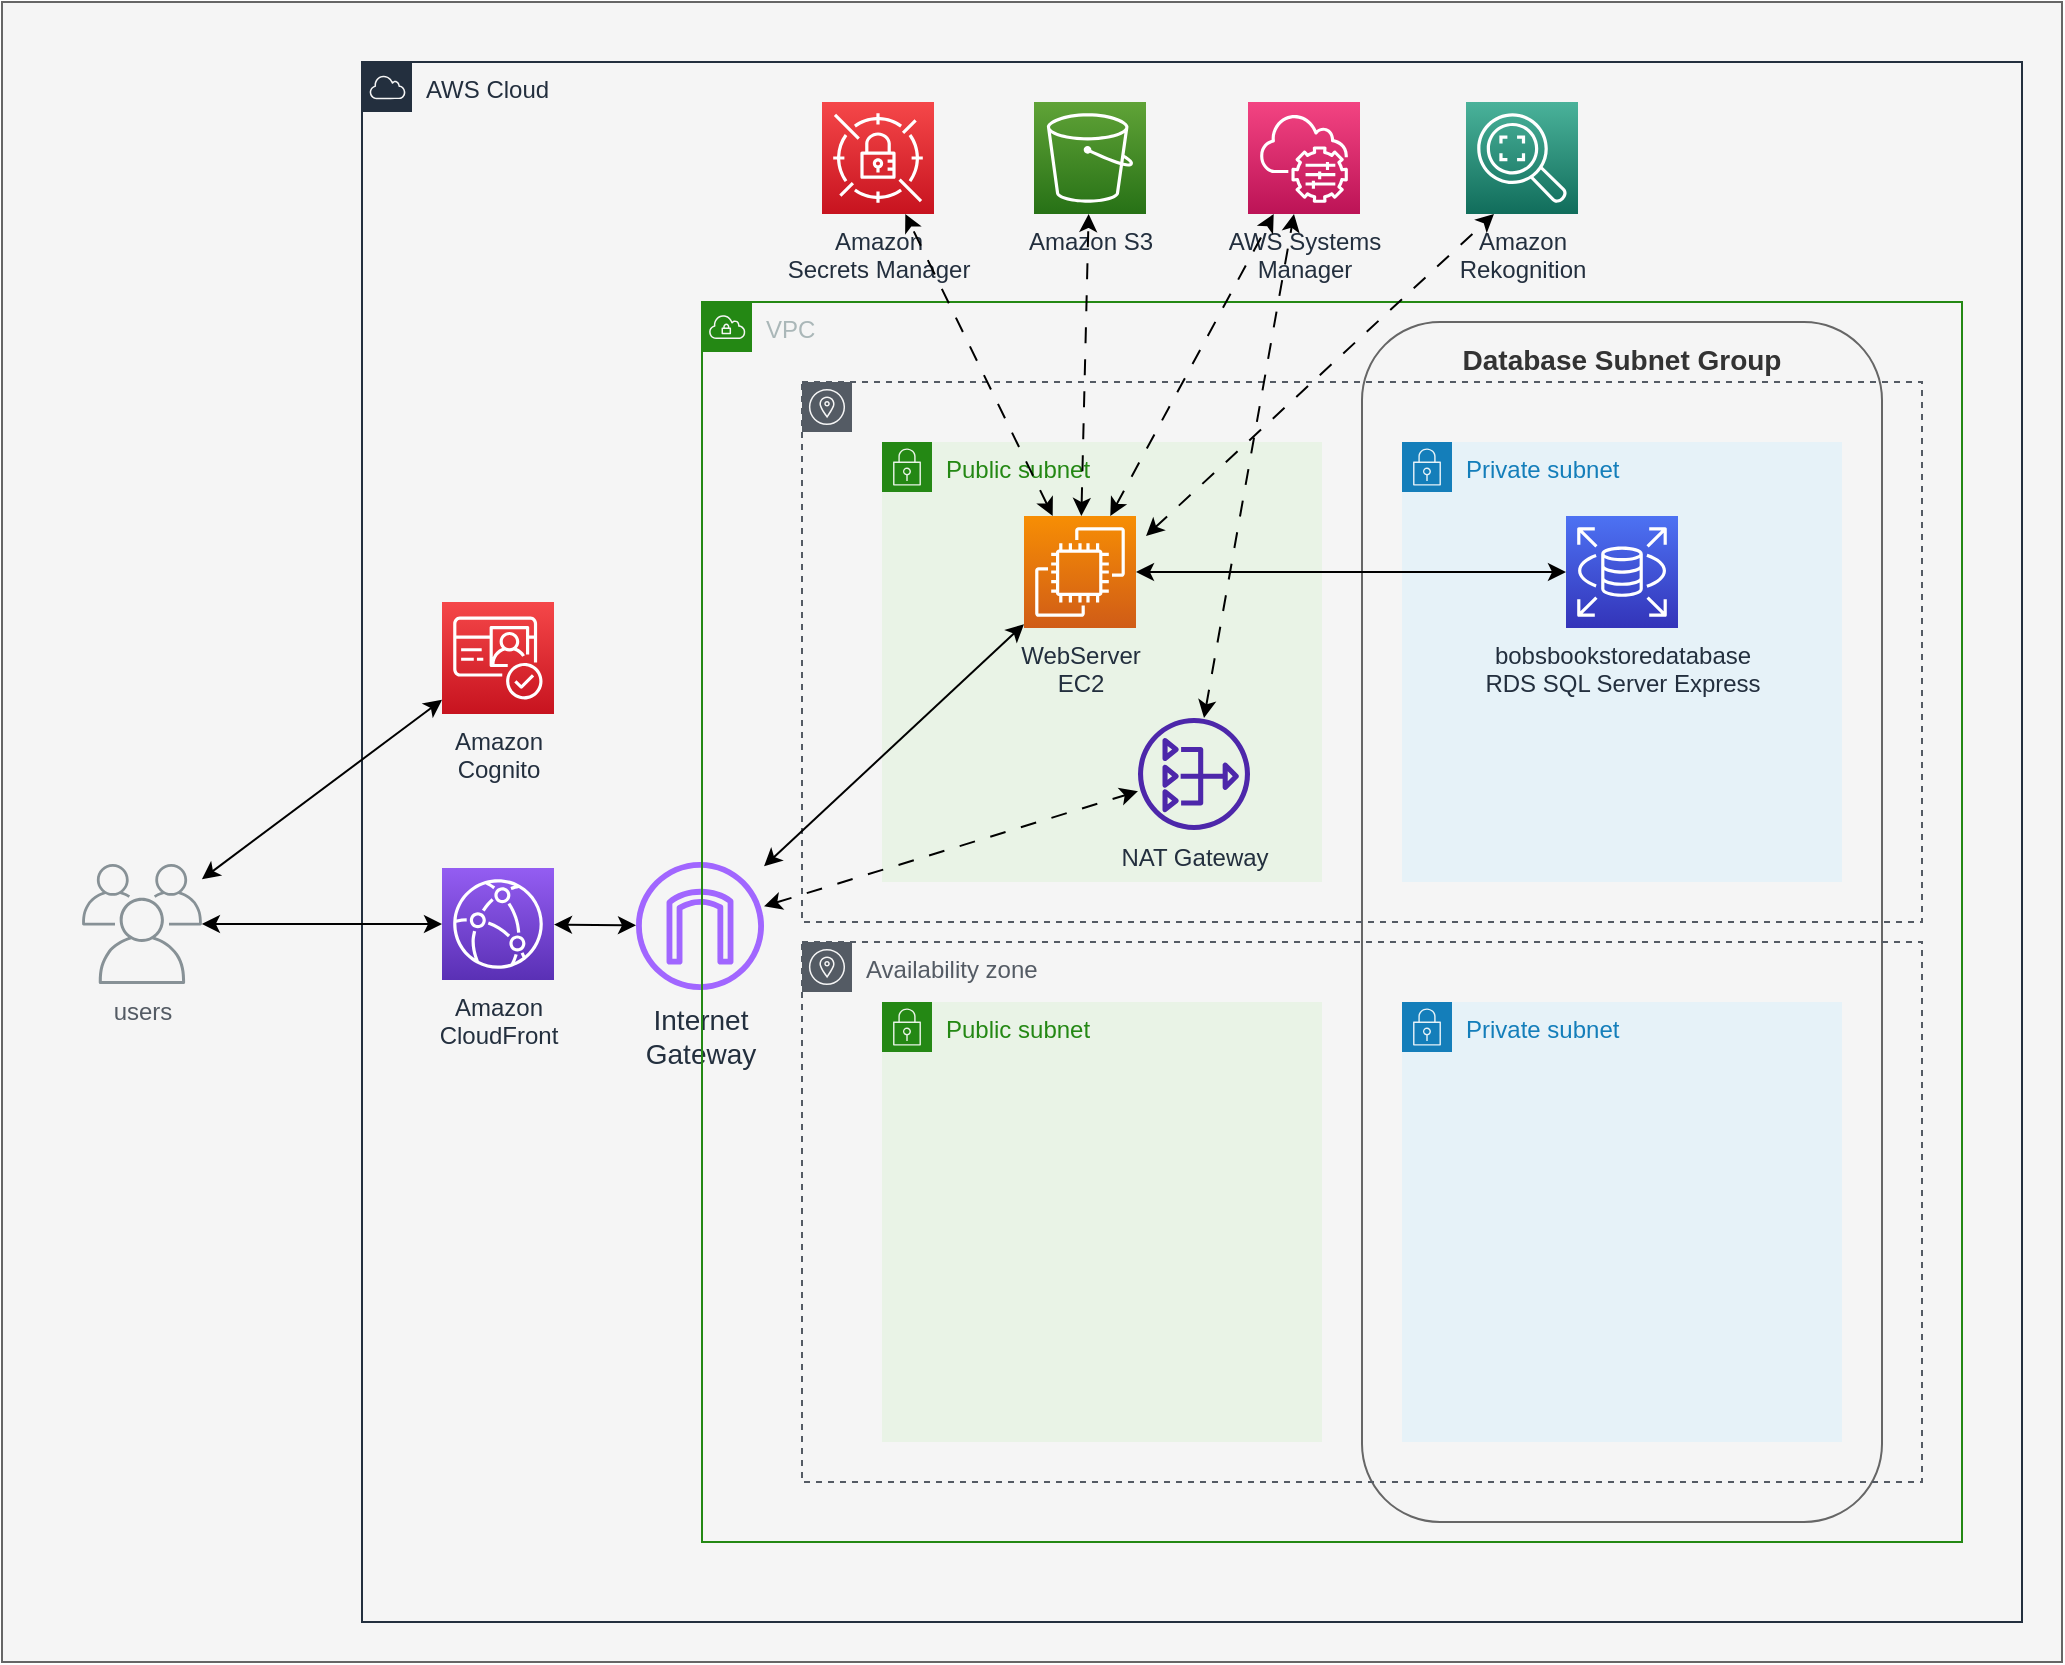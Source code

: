 <mxfile version="21.5.0" type="device">
  <diagram name="Page-1" id="Q-XGeqy0s4Lk3BjT24DE">
    <mxGraphModel dx="1767" dy="1124" grid="1" gridSize="10" guides="1" tooltips="1" connect="1" arrows="1" fold="1" page="1" pageScale="1" pageWidth="1100" pageHeight="850" math="0" shadow="0">
      <root>
        <mxCell id="0" />
        <mxCell id="1" parent="0" />
        <mxCell id="s_8htkPsqy1MqizyE1mn-12" value="B" style="rounded=0;whiteSpace=wrap;html=1;fillColor=#f5f5f5;fontColor=#333333;strokeColor=#666666;" vertex="1" parent="1">
          <mxGeometry x="60" y="10" width="1030" height="830" as="geometry" />
        </mxCell>
        <mxCell id="s_8htkPsqy1MqizyE1mn-14" value="AWS Cloud" style="points=[[0,0],[0.25,0],[0.5,0],[0.75,0],[1,0],[1,0.25],[1,0.5],[1,0.75],[1,1],[0.75,1],[0.5,1],[0.25,1],[0,1],[0,0.75],[0,0.5],[0,0.25]];outlineConnect=0;gradientColor=none;html=1;whiteSpace=wrap;fontSize=12;fontStyle=0;container=1;pointerEvents=0;collapsible=0;recursiveResize=0;shape=mxgraph.aws4.group;grIcon=mxgraph.aws4.group_aws_cloud;strokeColor=#232F3E;fillColor=none;verticalAlign=top;align=left;spacingLeft=30;fontColor=#232F3E;dashed=0;" vertex="1" parent="1">
          <mxGeometry x="240" y="40" width="830" height="780" as="geometry" />
        </mxCell>
        <mxCell id="s_8htkPsqy1MqizyE1mn-27" value="&lt;div&gt;Amazon&lt;/div&gt;&lt;div&gt;Cognito&lt;br&gt;&lt;/div&gt;" style="sketch=0;points=[[0,0,0],[0.25,0,0],[0.5,0,0],[0.75,0,0],[1,0,0],[0,1,0],[0.25,1,0],[0.5,1,0],[0.75,1,0],[1,1,0],[0,0.25,0],[0,0.5,0],[0,0.75,0],[1,0.25,0],[1,0.5,0],[1,0.75,0]];outlineConnect=0;fontColor=#232F3E;gradientColor=#F54749;gradientDirection=north;fillColor=#C7131F;strokeColor=#ffffff;dashed=0;verticalLabelPosition=bottom;verticalAlign=top;align=center;html=1;fontSize=12;fontStyle=0;aspect=fixed;shape=mxgraph.aws4.resourceIcon;resIcon=mxgraph.aws4.cognito;" vertex="1" parent="s_8htkPsqy1MqizyE1mn-14">
          <mxGeometry x="40" y="270" width="56" height="56" as="geometry" />
        </mxCell>
        <mxCell id="s_8htkPsqy1MqizyE1mn-29" value="&lt;div&gt;Amazon &lt;br&gt;&lt;/div&gt;&lt;div&gt;CloudFront&lt;br&gt;&lt;/div&gt;" style="sketch=0;points=[[0,0,0],[0.25,0,0],[0.5,0,0],[0.75,0,0],[1,0,0],[0,1,0],[0.25,1,0],[0.5,1,0],[0.75,1,0],[1,1,0],[0,0.25,0],[0,0.5,0],[0,0.75,0],[1,0.25,0],[1,0.5,0],[1,0.75,0]];outlineConnect=0;fontColor=#232F3E;gradientColor=#945DF2;gradientDirection=north;fillColor=#5A30B5;strokeColor=#ffffff;dashed=0;verticalLabelPosition=bottom;verticalAlign=top;align=center;html=1;fontSize=12;fontStyle=0;aspect=fixed;shape=mxgraph.aws4.resourceIcon;resIcon=mxgraph.aws4.cloudfront;" vertex="1" parent="s_8htkPsqy1MqizyE1mn-14">
          <mxGeometry x="40" y="403" width="56" height="56" as="geometry" />
        </mxCell>
        <mxCell id="s_8htkPsqy1MqizyE1mn-30" value="&lt;div style=&quot;font-size: 14px;&quot;&gt;&lt;font style=&quot;font-size: 14px;&quot;&gt;Internet&lt;/font&gt;&lt;/div&gt;&lt;div style=&quot;font-size: 14px;&quot;&gt;&lt;font style=&quot;font-size: 14px;&quot;&gt;Gateway&lt;br&gt;&lt;/font&gt;&lt;/div&gt;" style="sketch=0;outlineConnect=0;fontColor=#232F3E;gradientColor=none;fillColor=#A166FF;strokeColor=none;dashed=0;verticalLabelPosition=bottom;verticalAlign=top;align=center;html=1;fontSize=12;fontStyle=0;aspect=fixed;pointerEvents=1;shape=mxgraph.aws4.internet_gateway;" vertex="1" parent="s_8htkPsqy1MqizyE1mn-14">
          <mxGeometry x="137" y="400" width="64" height="64" as="geometry" />
        </mxCell>
        <mxCell id="s_8htkPsqy1MqizyE1mn-28" value="&lt;div&gt;Amazon&lt;/div&gt;&lt;div&gt;Secrets Manager&lt;br&gt;&lt;/div&gt;" style="sketch=0;points=[[0,0,0],[0.25,0,0],[0.5,0,0],[0.75,0,0],[1,0,0],[0,1,0],[0.25,1,0],[0.5,1,0],[0.75,1,0],[1,1,0],[0,0.25,0],[0,0.5,0],[0,0.75,0],[1,0.25,0],[1,0.5,0],[1,0.75,0]];outlineConnect=0;fontColor=#232F3E;gradientColor=#F54749;gradientDirection=north;fillColor=#C7131F;strokeColor=#ffffff;dashed=0;verticalLabelPosition=bottom;verticalAlign=top;align=center;html=1;fontSize=12;fontStyle=0;aspect=fixed;shape=mxgraph.aws4.resourceIcon;resIcon=mxgraph.aws4.secrets_manager;" vertex="1" parent="s_8htkPsqy1MqizyE1mn-14">
          <mxGeometry x="230" y="20" width="56" height="56" as="geometry" />
        </mxCell>
        <mxCell id="s_8htkPsqy1MqizyE1mn-40" value="" style="endArrow=classic;startArrow=classic;html=1;rounded=0;strokeColor=#000000;" edge="1" parent="s_8htkPsqy1MqizyE1mn-14" source="s_8htkPsqy1MqizyE1mn-29" target="s_8htkPsqy1MqizyE1mn-30">
          <mxGeometry width="50" height="50" relative="1" as="geometry">
            <mxPoint x="-120" y="438" as="sourcePoint" />
            <mxPoint x="50" y="438" as="targetPoint" />
          </mxGeometry>
        </mxCell>
        <mxCell id="s_8htkPsqy1MqizyE1mn-50" value="&lt;div&gt;AWS Systems&lt;/div&gt;&lt;div&gt;Manager&lt;br&gt;&lt;/div&gt;" style="sketch=0;points=[[0,0,0],[0.25,0,0],[0.5,0,0],[0.75,0,0],[1,0,0],[0,1,0],[0.25,1,0],[0.5,1,0],[0.75,1,0],[1,1,0],[0,0.25,0],[0,0.5,0],[0,0.75,0],[1,0.25,0],[1,0.5,0],[1,0.75,0]];points=[[0,0,0],[0.25,0,0],[0.5,0,0],[0.75,0,0],[1,0,0],[0,1,0],[0.25,1,0],[0.5,1,0],[0.75,1,0],[1,1,0],[0,0.25,0],[0,0.5,0],[0,0.75,0],[1,0.25,0],[1,0.5,0],[1,0.75,0]];outlineConnect=0;fontColor=#232F3E;gradientColor=#F34482;gradientDirection=north;fillColor=#BC1356;strokeColor=#ffffff;dashed=0;verticalLabelPosition=bottom;verticalAlign=top;align=center;html=1;fontSize=12;fontStyle=0;aspect=fixed;shape=mxgraph.aws4.resourceIcon;resIcon=mxgraph.aws4.systems_manager;" vertex="1" parent="s_8htkPsqy1MqizyE1mn-14">
          <mxGeometry x="443" y="20" width="56" height="56" as="geometry" />
        </mxCell>
        <mxCell id="s_8htkPsqy1MqizyE1mn-52" value="&lt;div&gt;Amazon &lt;br&gt;&lt;/div&gt;&lt;div&gt;Rekognition&lt;/div&gt;" style="sketch=0;points=[[0,0,0],[0.25,0,0],[0.5,0,0],[0.75,0,0],[1,0,0],[0,1,0],[0.25,1,0],[0.5,1,0],[0.75,1,0],[1,1,0],[0,0.25,0],[0,0.5,0],[0,0.75,0],[1,0.25,0],[1,0.5,0],[1,0.75,0]];outlineConnect=0;fontColor=#232F3E;gradientColor=#4AB29A;gradientDirection=north;fillColor=#116D5B;strokeColor=#ffffff;dashed=0;verticalLabelPosition=bottom;verticalAlign=top;align=center;html=1;fontSize=12;fontStyle=0;aspect=fixed;shape=mxgraph.aws4.resourceIcon;resIcon=mxgraph.aws4.rekognition_2;" vertex="1" parent="s_8htkPsqy1MqizyE1mn-14">
          <mxGeometry x="552" y="20" width="56" height="56" as="geometry" />
        </mxCell>
        <mxCell id="s_8htkPsqy1MqizyE1mn-15" value="users" style="sketch=0;outlineConnect=0;gradientColor=none;fontColor=#545B64;strokeColor=none;fillColor=#879196;dashed=0;verticalLabelPosition=bottom;verticalAlign=top;align=center;html=1;fontSize=12;fontStyle=0;aspect=fixed;shape=mxgraph.aws4.illustration_users;pointerEvents=1" vertex="1" parent="1">
          <mxGeometry x="100" y="441" width="60" height="60" as="geometry" />
        </mxCell>
        <mxCell id="s_8htkPsqy1MqizyE1mn-16" value="VPC" style="points=[[0,0],[0.25,0],[0.5,0],[0.75,0],[1,0],[1,0.25],[1,0.5],[1,0.75],[1,1],[0.75,1],[0.5,1],[0.25,1],[0,1],[0,0.75],[0,0.5],[0,0.25]];outlineConnect=0;gradientColor=none;html=1;whiteSpace=wrap;fontSize=12;fontStyle=0;shape=mxgraph.aws4.group;grIcon=mxgraph.aws4.group_vpc;strokeColor=#248814;fillColor=none;verticalAlign=top;align=left;spacingLeft=30;fontColor=#AAB7B8;dashed=0;" vertex="1" parent="1">
          <mxGeometry x="410" y="160" width="630" height="620" as="geometry" />
        </mxCell>
        <mxCell id="s_8htkPsqy1MqizyE1mn-26" value="&lt;div&gt;&lt;br&gt;&lt;/div&gt;&lt;div style=&quot;font-size: 14px;&quot;&gt;&lt;b&gt;Database Subnet Group&lt;/b&gt;&lt;/div&gt;&lt;div&gt;&lt;br&gt;&lt;/div&gt;&lt;div&gt;&lt;br&gt;&lt;/div&gt;&lt;div&gt;&lt;br&gt;&lt;/div&gt;&lt;div&gt;&lt;br&gt;&lt;/div&gt;&lt;div&gt;&lt;br&gt;&lt;/div&gt;&lt;div&gt;&lt;br&gt;&lt;/div&gt;&lt;div&gt;&lt;br&gt;&lt;/div&gt;&lt;div&gt;&lt;br&gt;&lt;/div&gt;&lt;div&gt;&lt;br&gt;&lt;/div&gt;&lt;div&gt;&lt;br&gt;&lt;/div&gt;&lt;div&gt;&lt;br&gt;&lt;/div&gt;&lt;div&gt;&lt;br&gt;&lt;/div&gt;&lt;div&gt;&lt;br&gt;&lt;/div&gt;&lt;div&gt;&lt;br&gt;&lt;/div&gt;&lt;div&gt;&lt;br&gt;&lt;/div&gt;&lt;div&gt;&lt;br&gt;&lt;/div&gt;&lt;div&gt;&lt;br&gt;&lt;/div&gt;&lt;div&gt;&lt;br&gt;&lt;/div&gt;&lt;div&gt;&lt;br&gt;&lt;/div&gt;&lt;div&gt;&lt;br&gt;&lt;/div&gt;&lt;div&gt;&lt;br&gt;&lt;/div&gt;&lt;div&gt;&lt;br&gt;&lt;/div&gt;&lt;div&gt;&lt;br&gt;&lt;/div&gt;&lt;div&gt;&lt;br&gt;&lt;/div&gt;&lt;div&gt;&lt;br&gt;&lt;/div&gt;&lt;div&gt;&lt;br&gt;&lt;/div&gt;&lt;div&gt;&lt;br&gt;&lt;/div&gt;&lt;div&gt;&lt;br&gt;&lt;/div&gt;&lt;div&gt;&lt;br&gt;&lt;/div&gt;&lt;div&gt;&lt;br&gt;&lt;/div&gt;&lt;div&gt;&lt;br&gt;&lt;/div&gt;&lt;div&gt;&lt;br&gt;&lt;/div&gt;&lt;div&gt;&lt;br&gt;&lt;/div&gt;&lt;div&gt;&lt;br&gt;&lt;/div&gt;&lt;div&gt;&lt;br&gt;&lt;/div&gt;&lt;div&gt;&lt;br&gt;&lt;/div&gt;&lt;div&gt;&lt;br&gt;&lt;/div&gt;&lt;div&gt;&lt;br&gt;&lt;/div&gt;&lt;div&gt;&lt;br&gt;&lt;/div&gt;&lt;div&gt;&lt;br&gt;&lt;/div&gt;" style="rounded=1;whiteSpace=wrap;html=1;fillColor=#f5f5f5;fontColor=#333333;strokeColor=#666666;" vertex="1" parent="1">
          <mxGeometry x="740" y="170" width="260" height="600" as="geometry" />
        </mxCell>
        <mxCell id="s_8htkPsqy1MqizyE1mn-17" value="&lt;div&gt;&lt;br&gt;&lt;/div&gt;&lt;div&gt;&lt;br&gt;&lt;/div&gt;" style="sketch=0;outlineConnect=0;gradientColor=none;html=1;whiteSpace=wrap;fontSize=12;fontStyle=0;shape=mxgraph.aws4.group;grIcon=mxgraph.aws4.group_availability_zone;strokeColor=#545B64;fillColor=none;verticalAlign=top;align=left;spacingLeft=30;fontColor=#545B64;dashed=1;" vertex="1" parent="1">
          <mxGeometry x="460" y="200" width="560" height="270" as="geometry" />
        </mxCell>
        <mxCell id="s_8htkPsqy1MqizyE1mn-18" value="Public subnet" style="points=[[0,0],[0.25,0],[0.5,0],[0.75,0],[1,0],[1,0.25],[1,0.5],[1,0.75],[1,1],[0.75,1],[0.5,1],[0.25,1],[0,1],[0,0.75],[0,0.5],[0,0.25]];outlineConnect=0;gradientColor=none;html=1;whiteSpace=wrap;fontSize=12;fontStyle=0;shape=mxgraph.aws4.group;grIcon=mxgraph.aws4.group_security_group;grStroke=0;strokeColor=#248814;fillColor=#E9F3E6;verticalAlign=top;align=left;spacingLeft=30;fontColor=#248814;dashed=0;" vertex="1" parent="1">
          <mxGeometry x="500" y="230" width="220" height="220" as="geometry" />
        </mxCell>
        <mxCell id="s_8htkPsqy1MqizyE1mn-19" value="Private subnet" style="points=[[0,0],[0.25,0],[0.5,0],[0.75,0],[1,0],[1,0.25],[1,0.5],[1,0.75],[1,1],[0.75,1],[0.5,1],[0.25,1],[0,1],[0,0.75],[0,0.5],[0,0.25]];outlineConnect=0;gradientColor=none;html=1;whiteSpace=wrap;fontSize=12;fontStyle=0;shape=mxgraph.aws4.group;grIcon=mxgraph.aws4.group_security_group;grStroke=0;strokeColor=#147EBA;fillColor=#E6F2F8;verticalAlign=top;align=left;spacingLeft=30;fontColor=#147EBA;dashed=0;" vertex="1" parent="1">
          <mxGeometry x="760" y="230" width="220" height="220" as="geometry" />
        </mxCell>
        <mxCell id="s_8htkPsqy1MqizyE1mn-20" value="Availability zone" style="sketch=0;outlineConnect=0;gradientColor=none;html=1;whiteSpace=wrap;fontSize=12;fontStyle=0;shape=mxgraph.aws4.group;grIcon=mxgraph.aws4.group_availability_zone;strokeColor=#545B64;fillColor=none;verticalAlign=top;align=left;spacingLeft=30;fontColor=#545B64;dashed=1;" vertex="1" parent="1">
          <mxGeometry x="460" y="480" width="560" height="270" as="geometry" />
        </mxCell>
        <mxCell id="s_8htkPsqy1MqizyE1mn-21" value="Public subnet" style="points=[[0,0],[0.25,0],[0.5,0],[0.75,0],[1,0],[1,0.25],[1,0.5],[1,0.75],[1,1],[0.75,1],[0.5,1],[0.25,1],[0,1],[0,0.75],[0,0.5],[0,0.25]];outlineConnect=0;gradientColor=none;html=1;whiteSpace=wrap;fontSize=12;fontStyle=0;shape=mxgraph.aws4.group;grIcon=mxgraph.aws4.group_security_group;grStroke=0;strokeColor=#248814;fillColor=#E9F3E6;verticalAlign=top;align=left;spacingLeft=30;fontColor=#248814;dashed=0;" vertex="1" parent="1">
          <mxGeometry x="500" y="510" width="220" height="220" as="geometry" />
        </mxCell>
        <mxCell id="s_8htkPsqy1MqizyE1mn-22" value="Private subnet" style="points=[[0,0],[0.25,0],[0.5,0],[0.75,0],[1,0],[1,0.25],[1,0.5],[1,0.75],[1,1],[0.75,1],[0.5,1],[0.25,1],[0,1],[0,0.75],[0,0.5],[0,0.25]];outlineConnect=0;gradientColor=none;html=1;whiteSpace=wrap;fontSize=12;fontStyle=0;shape=mxgraph.aws4.group;grIcon=mxgraph.aws4.group_security_group;grStroke=0;strokeColor=#147EBA;fillColor=#E6F2F8;verticalAlign=top;align=left;spacingLeft=30;fontColor=#147EBA;dashed=0;" vertex="1" parent="1">
          <mxGeometry x="760" y="510" width="220" height="220" as="geometry" />
        </mxCell>
        <mxCell id="s_8htkPsqy1MqizyE1mn-23" value="&lt;div&gt;bobsbookstoredatabase&lt;/div&gt;&lt;div&gt;RDS SQL Server Express&lt;br&gt;&lt;/div&gt;" style="sketch=0;points=[[0,0,0],[0.25,0,0],[0.5,0,0],[0.75,0,0],[1,0,0],[0,1,0],[0.25,1,0],[0.5,1,0],[0.75,1,0],[1,1,0],[0,0.25,0],[0,0.5,0],[0,0.75,0],[1,0.25,0],[1,0.5,0],[1,0.75,0]];outlineConnect=0;fontColor=#232F3E;gradientColor=#4D72F3;gradientDirection=north;fillColor=#3334B9;strokeColor=#ffffff;dashed=0;verticalLabelPosition=bottom;verticalAlign=top;align=center;html=1;fontSize=12;fontStyle=0;aspect=fixed;shape=mxgraph.aws4.resourceIcon;resIcon=mxgraph.aws4.rds;" vertex="1" parent="1">
          <mxGeometry x="842" y="267" width="56" height="56" as="geometry" />
        </mxCell>
        <mxCell id="s_8htkPsqy1MqizyE1mn-25" value="NAT Gateway" style="sketch=0;outlineConnect=0;fontColor=#232F3E;gradientColor=none;fillColor=#4D27AA;strokeColor=none;dashed=0;verticalLabelPosition=bottom;verticalAlign=top;align=center;html=1;fontSize=12;fontStyle=0;aspect=fixed;pointerEvents=1;shape=mxgraph.aws4.nat_gateway;" vertex="1" parent="1">
          <mxGeometry x="628" y="368" width="56" height="56" as="geometry" />
        </mxCell>
        <mxCell id="s_8htkPsqy1MqizyE1mn-33" value="&lt;div&gt;Amazon S3&lt;br&gt;&lt;/div&gt;" style="sketch=0;points=[[0,0,0],[0.25,0,0],[0.5,0,0],[0.75,0,0],[1,0,0],[0,1,0],[0.25,1,0],[0.5,1,0],[0.75,1,0],[1,1,0],[0,0.25,0],[0,0.5,0],[0,0.75,0],[1,0.25,0],[1,0.5,0],[1,0.75,0]];outlineConnect=0;fontColor=#232F3E;gradientColor=#60A337;gradientDirection=north;fillColor=#277116;strokeColor=#ffffff;dashed=0;verticalLabelPosition=bottom;verticalAlign=top;align=center;html=1;fontSize=12;fontStyle=0;aspect=fixed;shape=mxgraph.aws4.resourceIcon;resIcon=mxgraph.aws4.s3;" vertex="1" parent="1">
          <mxGeometry x="576" y="60" width="56" height="56" as="geometry" />
        </mxCell>
        <mxCell id="s_8htkPsqy1MqizyE1mn-38" value="" style="endArrow=classic;startArrow=classic;html=1;rounded=0;strokeColor=#000000;" edge="1" parent="1" source="s_8htkPsqy1MqizyE1mn-15" target="s_8htkPsqy1MqizyE1mn-29">
          <mxGeometry width="50" height="50" relative="1" as="geometry">
            <mxPoint x="630" y="390" as="sourcePoint" />
            <mxPoint x="680" y="340" as="targetPoint" />
          </mxGeometry>
        </mxCell>
        <mxCell id="s_8htkPsqy1MqizyE1mn-39" value="" style="endArrow=classic;startArrow=classic;html=1;rounded=0;strokeColor=#000000;" edge="1" parent="1" source="s_8htkPsqy1MqizyE1mn-15" target="s_8htkPsqy1MqizyE1mn-27">
          <mxGeometry width="50" height="50" relative="1" as="geometry">
            <mxPoint x="120" y="478" as="sourcePoint" />
            <mxPoint x="290" y="478" as="targetPoint" />
          </mxGeometry>
        </mxCell>
        <mxCell id="s_8htkPsqy1MqizyE1mn-41" value="" style="endArrow=classic;startArrow=classic;html=1;rounded=0;strokeColor=#000000;" edge="1" parent="1" source="s_8htkPsqy1MqizyE1mn-30" target="s_8htkPsqy1MqizyE1mn-24">
          <mxGeometry width="50" height="50" relative="1" as="geometry">
            <mxPoint x="120" y="461" as="sourcePoint" />
            <mxPoint x="290" y="364" as="targetPoint" />
          </mxGeometry>
        </mxCell>
        <mxCell id="s_8htkPsqy1MqizyE1mn-24" value="&lt;div&gt;WebServer&lt;/div&gt;&lt;div&gt;EC2&lt;br&gt;&lt;/div&gt;" style="sketch=0;points=[[0,0,0],[0.25,0,0],[0.5,0,0],[0.75,0,0],[1,0,0],[0,1,0],[0.25,1,0],[0.5,1,0],[0.75,1,0],[1,1,0],[0,0.25,0],[0,0.5,0],[0,0.75,0],[1,0.25,0],[1,0.5,0],[1,0.75,0]];outlineConnect=0;fontColor=#232F3E;gradientColor=#F78E04;gradientDirection=north;fillColor=#D05C17;strokeColor=#ffffff;dashed=0;verticalLabelPosition=bottom;verticalAlign=top;align=center;html=1;fontSize=12;fontStyle=0;aspect=fixed;shape=mxgraph.aws4.resourceIcon;resIcon=mxgraph.aws4.ec2;" vertex="1" parent="1">
          <mxGeometry x="571" y="267" width="56" height="56" as="geometry" />
        </mxCell>
        <mxCell id="s_8htkPsqy1MqizyE1mn-42" value="" style="endArrow=classic;startArrow=classic;html=1;rounded=0;strokeColor=#000000;" edge="1" parent="1" source="s_8htkPsqy1MqizyE1mn-24" target="s_8htkPsqy1MqizyE1mn-23">
          <mxGeometry width="50" height="50" relative="1" as="geometry">
            <mxPoint x="120" y="461" as="sourcePoint" />
            <mxPoint x="290" y="364" as="targetPoint" />
          </mxGeometry>
        </mxCell>
        <mxCell id="s_8htkPsqy1MqizyE1mn-45" value="" style="endArrow=classic;startArrow=classic;html=1;rounded=0;strokeColor=#000000;dashed=1;dashPattern=8 8;" edge="1" parent="1" source="s_8htkPsqy1MqizyE1mn-24" target="s_8htkPsqy1MqizyE1mn-28">
          <mxGeometry width="50" height="50" relative="1" as="geometry">
            <mxPoint x="120" y="461" as="sourcePoint" />
            <mxPoint x="290" y="364" as="targetPoint" />
          </mxGeometry>
        </mxCell>
        <mxCell id="s_8htkPsqy1MqizyE1mn-46" value="" style="endArrow=classic;startArrow=classic;html=1;rounded=0;strokeColor=#000000;dashed=1;dashPattern=8 8;" edge="1" parent="1" source="s_8htkPsqy1MqizyE1mn-24" target="s_8htkPsqy1MqizyE1mn-33">
          <mxGeometry width="50" height="50" relative="1" as="geometry">
            <mxPoint x="120" y="461" as="sourcePoint" />
            <mxPoint x="290" y="364" as="targetPoint" />
          </mxGeometry>
        </mxCell>
        <mxCell id="s_8htkPsqy1MqizyE1mn-48" value="" style="endArrow=classic;startArrow=classic;html=1;rounded=0;strokeColor=#000000;dashed=1;dashPattern=8 8;" edge="1" parent="1" source="s_8htkPsqy1MqizyE1mn-30" target="s_8htkPsqy1MqizyE1mn-25">
          <mxGeometry width="50" height="50" relative="1" as="geometry">
            <mxPoint x="120" y="461" as="sourcePoint" />
            <mxPoint x="290" y="364" as="targetPoint" />
          </mxGeometry>
        </mxCell>
        <mxCell id="s_8htkPsqy1MqizyE1mn-53" value="" style="endArrow=classic;startArrow=classic;html=1;rounded=0;strokeColor=#000000;dashed=1;dashPattern=8 8;" edge="1" parent="1" source="s_8htkPsqy1MqizyE1mn-25" target="s_8htkPsqy1MqizyE1mn-50">
          <mxGeometry width="50" height="50" relative="1" as="geometry">
            <mxPoint x="618" y="277" as="sourcePoint" />
            <mxPoint x="665" y="126" as="targetPoint" />
          </mxGeometry>
        </mxCell>
        <mxCell id="s_8htkPsqy1MqizyE1mn-55" value="" style="endArrow=classic;startArrow=classic;html=1;rounded=0;strokeColor=#000000;dashed=1;entryX=0.25;entryY=1;entryDx=0;entryDy=0;entryPerimeter=0;dashPattern=8 8;" edge="1" parent="1" target="s_8htkPsqy1MqizyE1mn-52">
          <mxGeometry width="50" height="50" relative="1" as="geometry">
            <mxPoint x="632" y="277" as="sourcePoint" />
            <mxPoint x="755" y="126" as="targetPoint" />
          </mxGeometry>
        </mxCell>
        <mxCell id="s_8htkPsqy1MqizyE1mn-56" value="" style="endArrow=classic;startArrow=classic;html=1;rounded=0;strokeColor=#000000;dashed=1;dashPattern=8 8;" edge="1" parent="1" source="s_8htkPsqy1MqizyE1mn-24" target="s_8htkPsqy1MqizyE1mn-50">
          <mxGeometry width="50" height="50" relative="1" as="geometry">
            <mxPoint x="672" y="378" as="sourcePoint" />
            <mxPoint x="722" y="126" as="targetPoint" />
          </mxGeometry>
        </mxCell>
      </root>
    </mxGraphModel>
  </diagram>
</mxfile>
